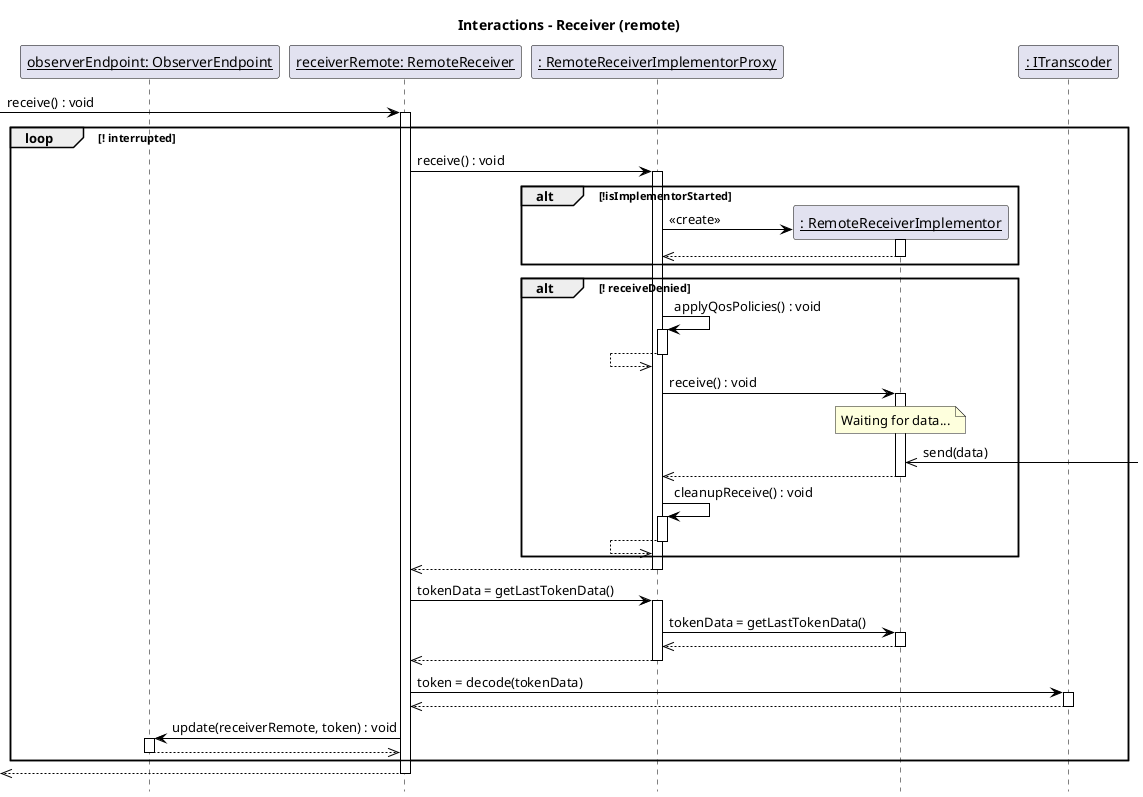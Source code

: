 @startuml

skinparam sequenceLifeLineBorderColor black
skinparam sequenceArrowColor black
skinparam sequenceActorBorderColor black
skinparam sequenceLifeLineBorderColor black
skinparam sequenceParticipantBorderColor black
skinparam sequenceBoxLineColor black

hide footbox

title Interactions - Receiver (remote)


participant "<u>observerEndpoint: ObserverEndpoint</u>" as ObserverEndpoint
participant "<u>receiverRemote: RemoteReceiver</u>" as RemReceiver
participant "<u>: RemoteReceiverImplementorProxy</u>" as RemReceiverImplProxy
participant "<u>: RemoteReceiverImplementor</u>" as RemReceiverImpl

participant "<u>: ITranscoder</u>" as Transcoder


[-> RemReceiver: receive() : void
activate RemReceiver

loop ! interrupted

  RemReceiver -> RemReceiverImplProxy                 ++ : receive() : void
    alt !isImplementorStarted
      RemReceiverImplProxy -> RemReceiverImpl         ** : <<create>>
      activate RemReceiverImpl
      RemReceiverImplProxy <<-- RemReceiverImpl       --
    end
    alt ! receiveDenied
      RemReceiverImplProxy -> RemReceiverImplProxy    ++ : applyQosPolicies() : void
      RemReceiverImplProxy <<-- RemReceiverImplProxy  --
      RemReceiverImplProxy -> RemReceiverImpl         ++ : receive() : void
        note over RemReceiverImpl : Waiting for data...
        RemReceiverImpl <<-]: send(data)
      RemReceiverImplProxy <<-- RemReceiverImpl       --
      RemReceiverImplProxy -> RemReceiverImplProxy    ++ : cleanupReceive() : void
      RemReceiverImplProxy <<-- RemReceiverImplProxy  --
    end
  RemReceiver <<-- RemReceiverImplProxy               --

  RemReceiver -> RemReceiverImplProxy                 ++ : tokenData = getLastTokenData()
    RemReceiverImplProxy -> RemReceiverImpl           ++ : tokenData = getLastTokenData()
    RemReceiverImplProxy <<-- RemReceiverImpl         --
  RemReceiver <<-- RemReceiverImplProxy               --

  RemReceiver -> Transcoder                           ++ : token = decode(tokenData)
  RemReceiver <<-- Transcoder                         --

  RemReceiver -> ObserverEndpoint                     ++ : update(receiverRemote, token) : void
  RemReceiver <<-- ObserverEndpoint                   --

end

[<<-- RemReceiver
deactivate RemReceiver


@enduml
